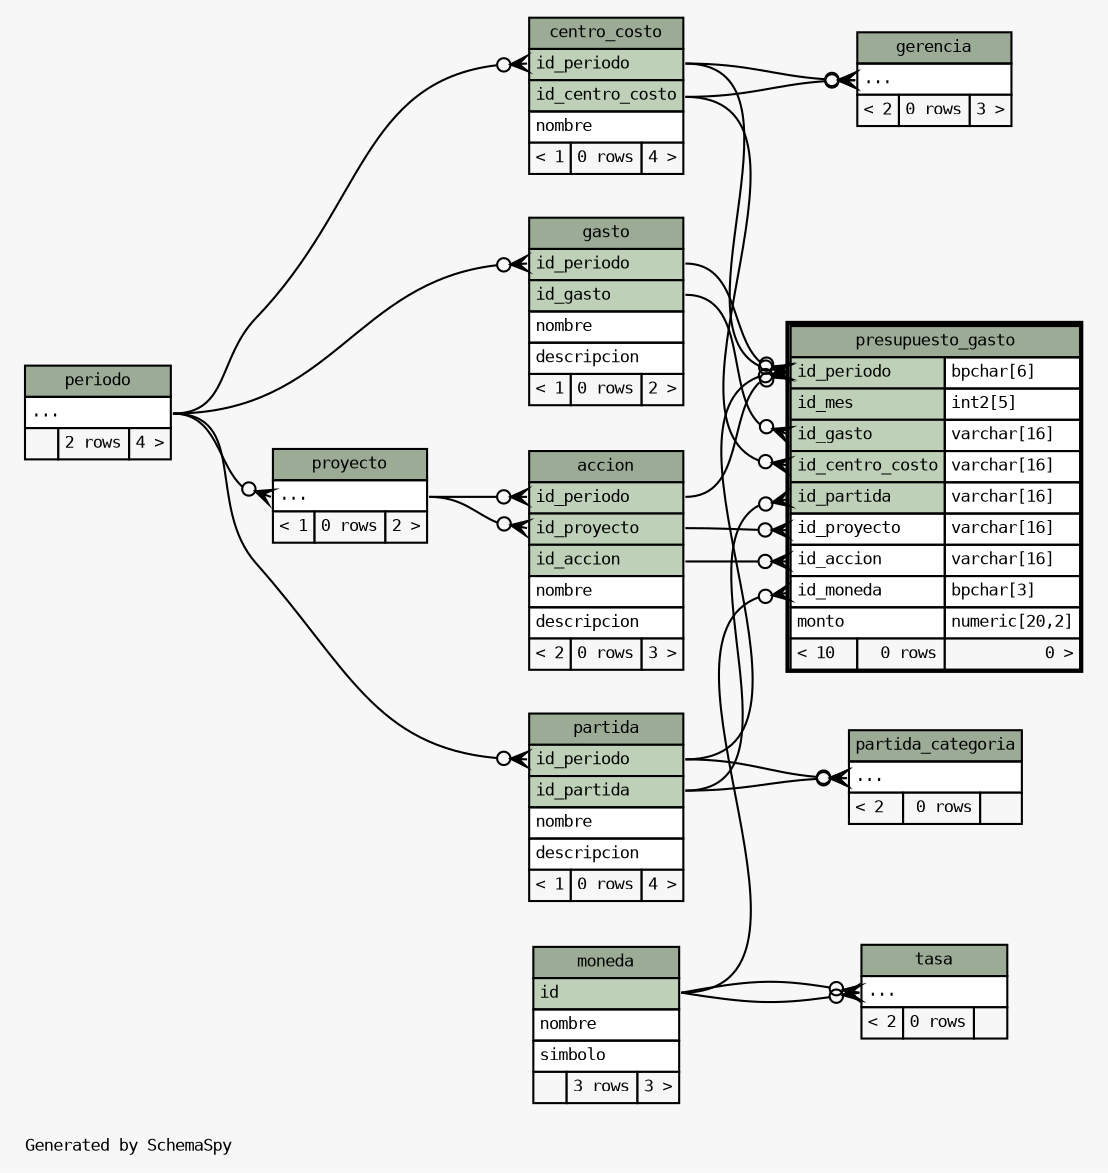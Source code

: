 // dot 2.38.0 on Linux 3.16.0-4-amd64
// SchemaSpy rev 590
digraph "twoDegreesRelationshipsDiagram" {
  graph [
    rankdir="RL"
    bgcolor="#f7f7f7"
    label="\nGenerated by SchemaSpy"
    labeljust="l"
    nodesep="0.18"
    ranksep="0.46"
    fontname="monospace"
    fontsize="8"
  ];
  node [
    fontname="monospace"
    fontsize="8"
    shape="plaintext"
  ];
  edge [
    arrowsize="0.8"
  ];
  "accion":"id_periodo":w -> "proyecto":"elipses":e [arrowhead=none dir=back arrowtail=crowodot];
  "accion":"id_proyecto":w -> "proyecto":"elipses":e [arrowhead=none dir=back arrowtail=crowodot];
  "centro_costo":"id_periodo":w -> "periodo":"elipses":e [arrowhead=none dir=back arrowtail=crowodot];
  "gasto":"id_periodo":w -> "periodo":"elipses":e [arrowhead=none dir=back arrowtail=crowodot];
  "gerencia":"elipses":w -> "centro_costo":"id_centro_costo":e [arrowhead=none dir=back arrowtail=crowodot];
  "gerencia":"elipses":w -> "centro_costo":"id_periodo":e [arrowhead=none dir=back arrowtail=crowodot];
  "partida":"id_periodo":w -> "periodo":"elipses":e [arrowhead=none dir=back arrowtail=crowodot];
  "partida_categoria":"elipses":w -> "partida":"id_partida":e [arrowhead=none dir=back arrowtail=crowodot];
  "partida_categoria":"elipses":w -> "partida":"id_periodo":e [arrowhead=none dir=back arrowtail=crowodot];
  "presupuesto_gasto":"id_accion":w -> "accion":"id_accion":e [arrowhead=none dir=back arrowtail=crowodot];
  "presupuesto_gasto":"id_centro_costo":w -> "centro_costo":"id_centro_costo":e [arrowhead=none dir=back arrowtail=crowodot];
  "presupuesto_gasto":"id_gasto":w -> "gasto":"id_gasto":e [arrowhead=none dir=back arrowtail=crowodot];
  "presupuesto_gasto":"id_moneda":w -> "moneda":"id":e [arrowhead=none dir=back arrowtail=crowodot];
  "presupuesto_gasto":"id_partida":w -> "partida":"id_partida":e [arrowhead=none dir=back arrowtail=crowodot];
  "presupuesto_gasto":"id_periodo":w -> "accion":"id_periodo":e [arrowhead=none dir=back arrowtail=crowodot];
  "presupuesto_gasto":"id_periodo":w -> "centro_costo":"id_periodo":e [arrowhead=none dir=back arrowtail=crowodot];
  "presupuesto_gasto":"id_periodo":w -> "gasto":"id_periodo":e [arrowhead=none dir=back arrowtail=crowodot];
  "presupuesto_gasto":"id_periodo":w -> "partida":"id_periodo":e [arrowhead=none dir=back arrowtail=crowodot];
  "presupuesto_gasto":"id_proyecto":w -> "accion":"id_proyecto":e [arrowhead=none dir=back arrowtail=crowodot];
  "proyecto":"elipses":w -> "periodo":"elipses":e [arrowhead=none dir=back arrowtail=crowodot];
  "tasa":"elipses":w -> "moneda":"id":e [arrowhead=none dir=back arrowtail=crowodot];
  "tasa":"elipses":w -> "moneda":"id":e [arrowhead=none dir=back arrowtail=crowodot];
  "accion" [
    label=<
    <TABLE BORDER="0" CELLBORDER="1" CELLSPACING="0" BGCOLOR="#ffffff">
      <TR><TD COLSPAN="3" BGCOLOR="#9bab96" ALIGN="CENTER">accion</TD></TR>
      <TR><TD PORT="id_periodo" COLSPAN="3" BGCOLOR="#bed1b8" ALIGN="LEFT">id_periodo</TD></TR>
      <TR><TD PORT="id_proyecto" COLSPAN="3" BGCOLOR="#bed1b8" ALIGN="LEFT">id_proyecto</TD></TR>
      <TR><TD PORT="id_accion" COLSPAN="3" BGCOLOR="#bed1b8" ALIGN="LEFT">id_accion</TD></TR>
      <TR><TD PORT="nombre" COLSPAN="3" ALIGN="LEFT">nombre</TD></TR>
      <TR><TD PORT="descripcion" COLSPAN="3" ALIGN="LEFT">descripcion</TD></TR>
      <TR><TD ALIGN="LEFT" BGCOLOR="#f7f7f7">&lt; 2</TD><TD ALIGN="RIGHT" BGCOLOR="#f7f7f7">0 rows</TD><TD ALIGN="RIGHT" BGCOLOR="#f7f7f7">3 &gt;</TD></TR>
    </TABLE>>
    URL="accion.html"
    tooltip="accion"
  ];
  "centro_costo" [
    label=<
    <TABLE BORDER="0" CELLBORDER="1" CELLSPACING="0" BGCOLOR="#ffffff">
      <TR><TD COLSPAN="3" BGCOLOR="#9bab96" ALIGN="CENTER">centro_costo</TD></TR>
      <TR><TD PORT="id_periodo" COLSPAN="3" BGCOLOR="#bed1b8" ALIGN="LEFT">id_periodo</TD></TR>
      <TR><TD PORT="id_centro_costo" COLSPAN="3" BGCOLOR="#bed1b8" ALIGN="LEFT">id_centro_costo</TD></TR>
      <TR><TD PORT="nombre" COLSPAN="3" ALIGN="LEFT">nombre</TD></TR>
      <TR><TD ALIGN="LEFT" BGCOLOR="#f7f7f7">&lt; 1</TD><TD ALIGN="RIGHT" BGCOLOR="#f7f7f7">0 rows</TD><TD ALIGN="RIGHT" BGCOLOR="#f7f7f7">4 &gt;</TD></TR>
    </TABLE>>
    URL="centro_costo.html"
    tooltip="centro_costo"
  ];
  "gasto" [
    label=<
    <TABLE BORDER="0" CELLBORDER="1" CELLSPACING="0" BGCOLOR="#ffffff">
      <TR><TD COLSPAN="3" BGCOLOR="#9bab96" ALIGN="CENTER">gasto</TD></TR>
      <TR><TD PORT="id_periodo" COLSPAN="3" BGCOLOR="#bed1b8" ALIGN="LEFT">id_periodo</TD></TR>
      <TR><TD PORT="id_gasto" COLSPAN="3" BGCOLOR="#bed1b8" ALIGN="LEFT">id_gasto</TD></TR>
      <TR><TD PORT="nombre" COLSPAN="3" ALIGN="LEFT">nombre</TD></TR>
      <TR><TD PORT="descripcion" COLSPAN="3" ALIGN="LEFT">descripcion</TD></TR>
      <TR><TD ALIGN="LEFT" BGCOLOR="#f7f7f7">&lt; 1</TD><TD ALIGN="RIGHT" BGCOLOR="#f7f7f7">0 rows</TD><TD ALIGN="RIGHT" BGCOLOR="#f7f7f7">2 &gt;</TD></TR>
    </TABLE>>
    URL="gasto.html"
    tooltip="gasto"
  ];
  "gerencia" [
    label=<
    <TABLE BORDER="0" CELLBORDER="1" CELLSPACING="0" BGCOLOR="#ffffff">
      <TR><TD COLSPAN="3" BGCOLOR="#9bab96" ALIGN="CENTER">gerencia</TD></TR>
      <TR><TD PORT="elipses" COLSPAN="3" ALIGN="LEFT">...</TD></TR>
      <TR><TD ALIGN="LEFT" BGCOLOR="#f7f7f7">&lt; 2</TD><TD ALIGN="RIGHT" BGCOLOR="#f7f7f7">0 rows</TD><TD ALIGN="RIGHT" BGCOLOR="#f7f7f7">3 &gt;</TD></TR>
    </TABLE>>
    URL="gerencia.html"
    tooltip="gerencia"
  ];
  "moneda" [
    label=<
    <TABLE BORDER="0" CELLBORDER="1" CELLSPACING="0" BGCOLOR="#ffffff">
      <TR><TD COLSPAN="3" BGCOLOR="#9bab96" ALIGN="CENTER">moneda</TD></TR>
      <TR><TD PORT="id" COLSPAN="3" BGCOLOR="#bed1b8" ALIGN="LEFT">id</TD></TR>
      <TR><TD PORT="nombre" COLSPAN="3" ALIGN="LEFT">nombre</TD></TR>
      <TR><TD PORT="simbolo" COLSPAN="3" ALIGN="LEFT">simbolo</TD></TR>
      <TR><TD ALIGN="LEFT" BGCOLOR="#f7f7f7">  </TD><TD ALIGN="RIGHT" BGCOLOR="#f7f7f7">3 rows</TD><TD ALIGN="RIGHT" BGCOLOR="#f7f7f7">3 &gt;</TD></TR>
    </TABLE>>
    URL="moneda.html"
    tooltip="moneda"
  ];
  "partida" [
    label=<
    <TABLE BORDER="0" CELLBORDER="1" CELLSPACING="0" BGCOLOR="#ffffff">
      <TR><TD COLSPAN="3" BGCOLOR="#9bab96" ALIGN="CENTER">partida</TD></TR>
      <TR><TD PORT="id_periodo" COLSPAN="3" BGCOLOR="#bed1b8" ALIGN="LEFT">id_periodo</TD></TR>
      <TR><TD PORT="id_partida" COLSPAN="3" BGCOLOR="#bed1b8" ALIGN="LEFT">id_partida</TD></TR>
      <TR><TD PORT="nombre" COLSPAN="3" ALIGN="LEFT">nombre</TD></TR>
      <TR><TD PORT="descripcion" COLSPAN="3" ALIGN="LEFT">descripcion</TD></TR>
      <TR><TD ALIGN="LEFT" BGCOLOR="#f7f7f7">&lt; 1</TD><TD ALIGN="RIGHT" BGCOLOR="#f7f7f7">0 rows</TD><TD ALIGN="RIGHT" BGCOLOR="#f7f7f7">4 &gt;</TD></TR>
    </TABLE>>
    URL="partida.html"
    tooltip="partida"
  ];
  "partida_categoria" [
    label=<
    <TABLE BORDER="0" CELLBORDER="1" CELLSPACING="0" BGCOLOR="#ffffff">
      <TR><TD COLSPAN="3" BGCOLOR="#9bab96" ALIGN="CENTER">partida_categoria</TD></TR>
      <TR><TD PORT="elipses" COLSPAN="3" ALIGN="LEFT">...</TD></TR>
      <TR><TD ALIGN="LEFT" BGCOLOR="#f7f7f7">&lt; 2</TD><TD ALIGN="RIGHT" BGCOLOR="#f7f7f7">0 rows</TD><TD ALIGN="RIGHT" BGCOLOR="#f7f7f7">  </TD></TR>
    </TABLE>>
    URL="partida_categoria.html"
    tooltip="partida_categoria"
  ];
  "periodo" [
    label=<
    <TABLE BORDER="0" CELLBORDER="1" CELLSPACING="0" BGCOLOR="#ffffff">
      <TR><TD COLSPAN="3" BGCOLOR="#9bab96" ALIGN="CENTER">periodo</TD></TR>
      <TR><TD PORT="elipses" COLSPAN="3" ALIGN="LEFT">...</TD></TR>
      <TR><TD ALIGN="LEFT" BGCOLOR="#f7f7f7">  </TD><TD ALIGN="RIGHT" BGCOLOR="#f7f7f7">2 rows</TD><TD ALIGN="RIGHT" BGCOLOR="#f7f7f7">4 &gt;</TD></TR>
    </TABLE>>
    URL="periodo.html"
    tooltip="periodo"
  ];
  "presupuesto_gasto" [
    label=<
    <TABLE BORDER="2" CELLBORDER="1" CELLSPACING="0" BGCOLOR="#ffffff">
      <TR><TD COLSPAN="3" BGCOLOR="#9bab96" ALIGN="CENTER">presupuesto_gasto</TD></TR>
      <TR><TD PORT="id_periodo" COLSPAN="2" BGCOLOR="#bed1b8" ALIGN="LEFT">id_periodo</TD><TD PORT="id_periodo.type" ALIGN="LEFT">bpchar[6]</TD></TR>
      <TR><TD PORT="id_mes" COLSPAN="2" BGCOLOR="#bed1b8" ALIGN="LEFT">id_mes</TD><TD PORT="id_mes.type" ALIGN="LEFT">int2[5]</TD></TR>
      <TR><TD PORT="id_gasto" COLSPAN="2" BGCOLOR="#bed1b8" ALIGN="LEFT">id_gasto</TD><TD PORT="id_gasto.type" ALIGN="LEFT">varchar[16]</TD></TR>
      <TR><TD PORT="id_centro_costo" COLSPAN="2" BGCOLOR="#bed1b8" ALIGN="LEFT">id_centro_costo</TD><TD PORT="id_centro_costo.type" ALIGN="LEFT">varchar[16]</TD></TR>
      <TR><TD PORT="id_partida" COLSPAN="2" BGCOLOR="#bed1b8" ALIGN="LEFT">id_partida</TD><TD PORT="id_partida.type" ALIGN="LEFT">varchar[16]</TD></TR>
      <TR><TD PORT="id_proyecto" COLSPAN="2" ALIGN="LEFT">id_proyecto</TD><TD PORT="id_proyecto.type" ALIGN="LEFT">varchar[16]</TD></TR>
      <TR><TD PORT="id_accion" COLSPAN="2" ALIGN="LEFT">id_accion</TD><TD PORT="id_accion.type" ALIGN="LEFT">varchar[16]</TD></TR>
      <TR><TD PORT="id_moneda" COLSPAN="2" ALIGN="LEFT">id_moneda</TD><TD PORT="id_moneda.type" ALIGN="LEFT">bpchar[3]</TD></TR>
      <TR><TD PORT="monto" COLSPAN="2" ALIGN="LEFT">monto</TD><TD PORT="monto.type" ALIGN="LEFT">numeric[20,2]</TD></TR>
      <TR><TD ALIGN="LEFT" BGCOLOR="#f7f7f7">&lt; 10</TD><TD ALIGN="RIGHT" BGCOLOR="#f7f7f7">0 rows</TD><TD ALIGN="RIGHT" BGCOLOR="#f7f7f7">0 &gt;</TD></TR>
    </TABLE>>
    URL="presupuesto_gasto.html"
    tooltip="presupuesto_gasto"
  ];
  "proyecto" [
    label=<
    <TABLE BORDER="0" CELLBORDER="1" CELLSPACING="0" BGCOLOR="#ffffff">
      <TR><TD COLSPAN="3" BGCOLOR="#9bab96" ALIGN="CENTER">proyecto</TD></TR>
      <TR><TD PORT="elipses" COLSPAN="3" ALIGN="LEFT">...</TD></TR>
      <TR><TD ALIGN="LEFT" BGCOLOR="#f7f7f7">&lt; 1</TD><TD ALIGN="RIGHT" BGCOLOR="#f7f7f7">0 rows</TD><TD ALIGN="RIGHT" BGCOLOR="#f7f7f7">2 &gt;</TD></TR>
    </TABLE>>
    URL="proyecto.html"
    tooltip="proyecto"
  ];
  "tasa" [
    label=<
    <TABLE BORDER="0" CELLBORDER="1" CELLSPACING="0" BGCOLOR="#ffffff">
      <TR><TD COLSPAN="3" BGCOLOR="#9bab96" ALIGN="CENTER">tasa</TD></TR>
      <TR><TD PORT="elipses" COLSPAN="3" ALIGN="LEFT">...</TD></TR>
      <TR><TD ALIGN="LEFT" BGCOLOR="#f7f7f7">&lt; 2</TD><TD ALIGN="RIGHT" BGCOLOR="#f7f7f7">0 rows</TD><TD ALIGN="RIGHT" BGCOLOR="#f7f7f7">  </TD></TR>
    </TABLE>>
    URL="tasa.html"
    tooltip="tasa"
  ];
}
